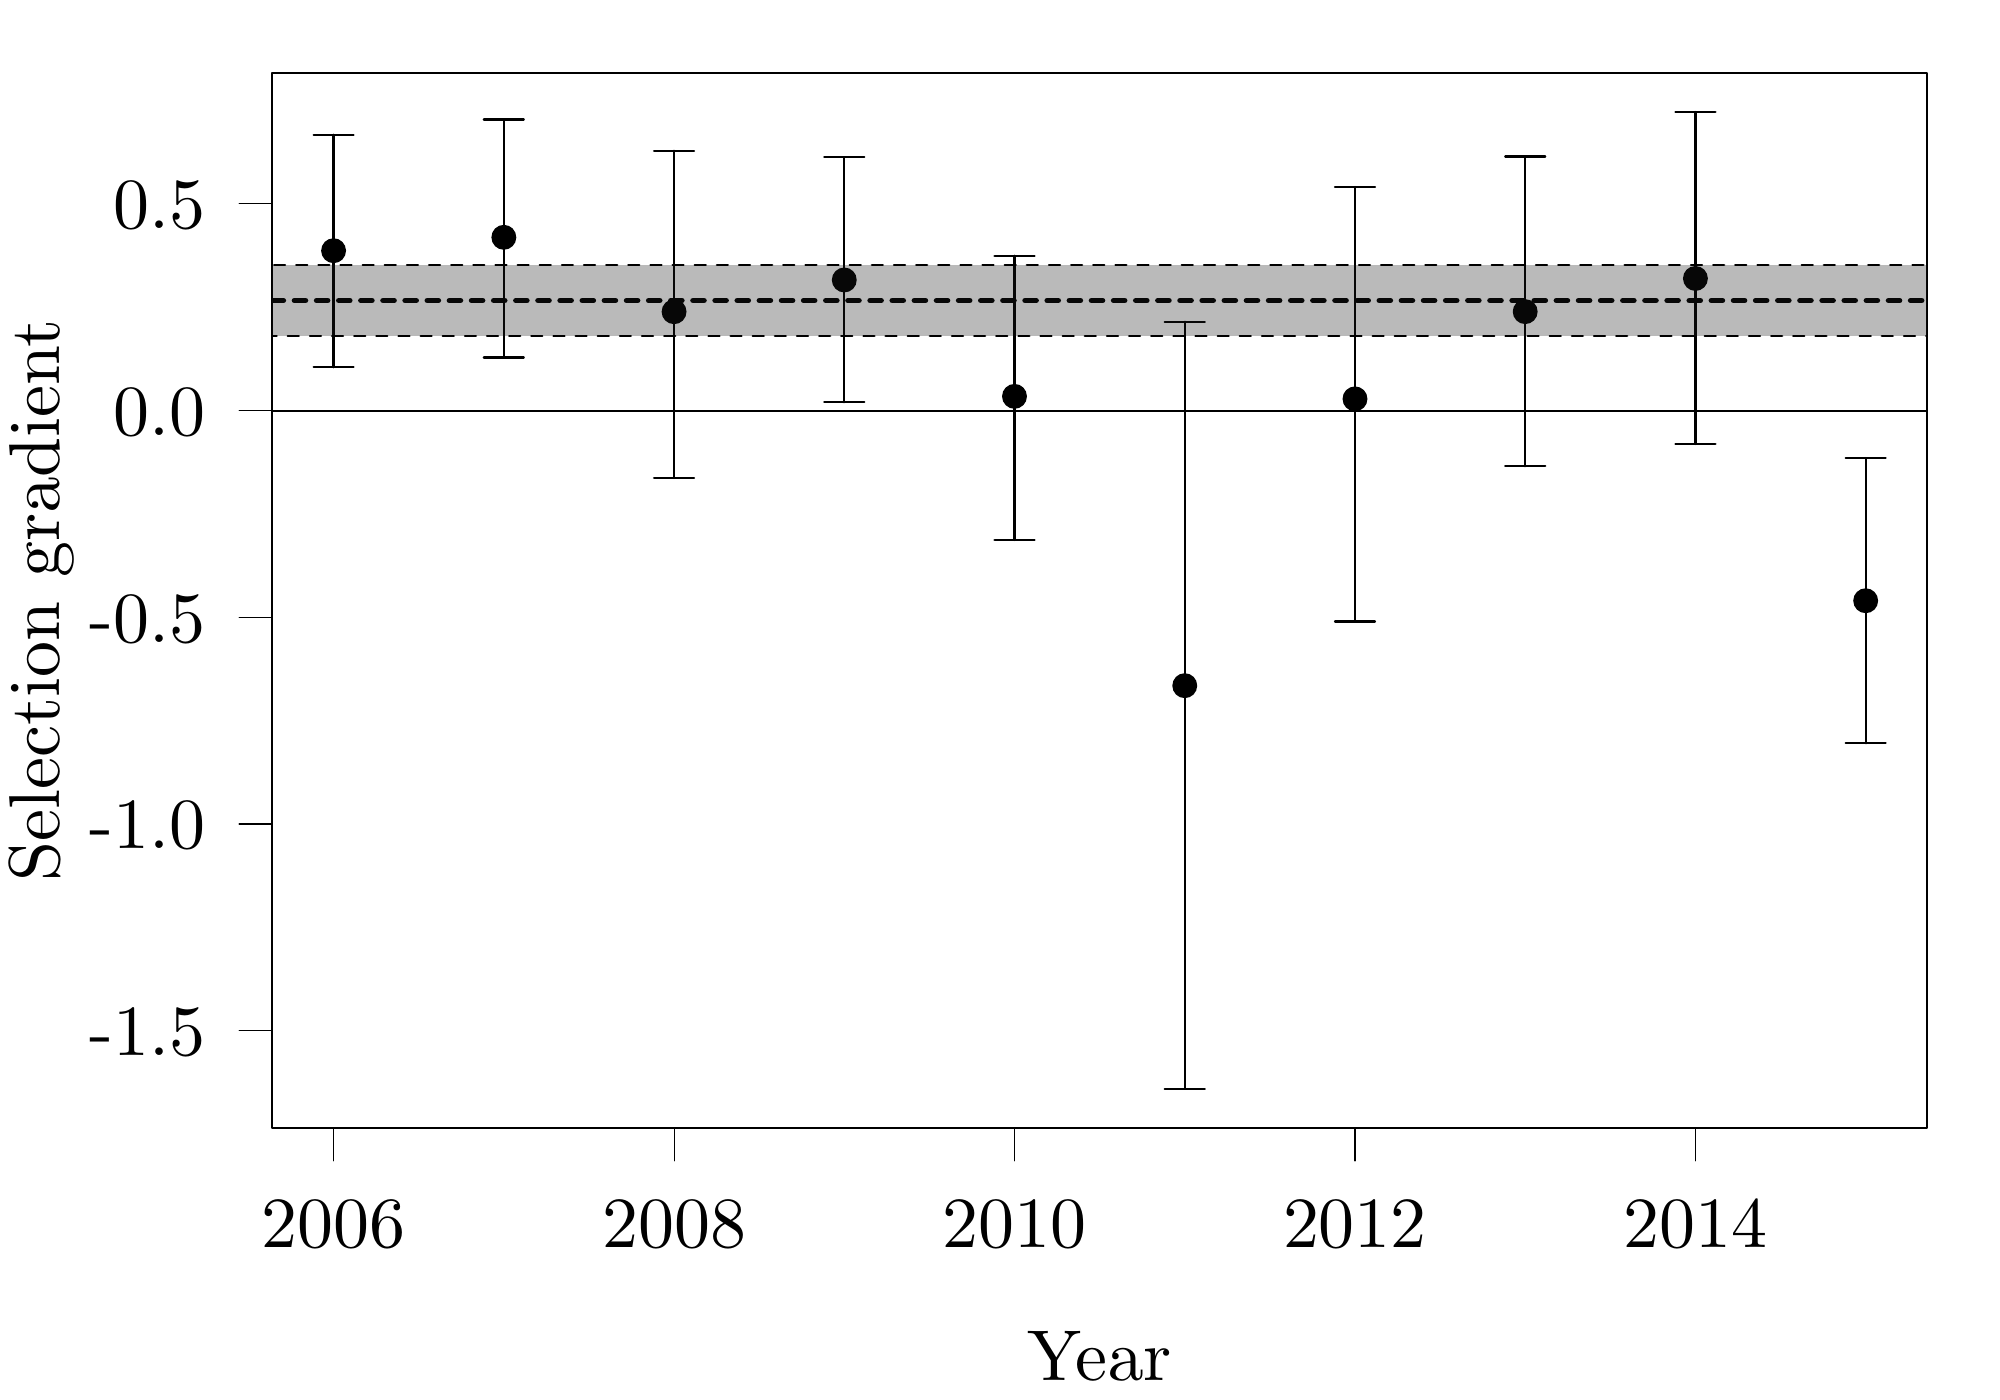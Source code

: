 % Created by tikzDevice version 0.10.1 on 2016-04-18 17:05:46
% !TEX encoding = UTF-8 Unicode
\documentclass{article}
\nonstopmode

\usepackage{tikz}

\usepackage[active,tightpage,psfixbb]{preview}

\PreviewEnvironment{pgfpicture}

\setlength\PreviewBorder{0pt}

\newcommand{\SweaveOpts}[1]{}  % do not interfere with LaTeX
\newcommand{\SweaveInput}[1]{} % because they are not real TeX commands
\newcommand{\Sexpr}[1]{}       % will only be parsed by R




\begin{document}

\begin{tikzpicture}[x=1pt,y=1pt]
\definecolor{fillColor}{RGB}{255,255,255}
\path[use as bounding box,fill=fillColor,fill opacity=0.00] (0,0) rectangle (722.70,505.89);
\begin{scope}
\path[clip] ( 98.40, 98.40) rectangle (696.30,479.49);
\definecolor{fillColor}{RGB}{0,0,0}

\path[fill=fillColor] (120.54,415.30) circle (  4.50);

\path[fill=fillColor] (182.06,420.13) circle (  4.50);

\path[fill=fillColor] (243.57,393.25) circle (  4.50);

\path[fill=fillColor] (305.08,404.72) circle (  4.50);

\path[fill=fillColor] (366.59,362.66) circle (  4.50);

\path[fill=fillColor] (428.11,258.12) circle (  4.50);

\path[fill=fillColor] (489.62,361.75) circle (  4.50);

\path[fill=fillColor] (551.13,393.28) circle (  4.50);

\path[fill=fillColor] (612.64,405.26) circle (  4.50);

\path[fill=fillColor] (674.16,288.81) circle (  4.50);
\end{scope}
\begin{scope}
\path[clip] (  0.00,  0.00) rectangle (722.70,505.89);
\definecolor{drawColor}{RGB}{0,0,0}

\path[draw=drawColor,line width= 0.4pt,line join=round,line cap=round] (120.54, 98.40) -- (612.64, 98.40);

\path[draw=drawColor,line width= 0.4pt,line join=round,line cap=round] (120.54, 98.40) -- (120.54, 86.40);

\path[draw=drawColor,line width= 0.4pt,line join=round,line cap=round] (243.57, 98.40) -- (243.57, 86.40);

\path[draw=drawColor,line width= 0.4pt,line join=round,line cap=round] (366.59, 98.40) -- (366.59, 86.40);

\path[draw=drawColor,line width= 0.4pt,line join=round,line cap=round] (489.62, 98.40) -- (489.62, 86.40);

\path[draw=drawColor,line width= 0.4pt,line join=round,line cap=round] (612.64, 98.40) -- (612.64, 86.40);

\node[text=drawColor,anchor=base,inner sep=0pt, outer sep=0pt, scale=  2.60] at (120.54, 55.20) {2006};

\node[text=drawColor,anchor=base,inner sep=0pt, outer sep=0pt, scale=  2.60] at (243.57, 55.20) {2008};

\node[text=drawColor,anchor=base,inner sep=0pt, outer sep=0pt, scale=  2.60] at (366.59, 55.20) {2010};

\node[text=drawColor,anchor=base,inner sep=0pt, outer sep=0pt, scale=  2.60] at (489.62, 55.20) {2012};

\node[text=drawColor,anchor=base,inner sep=0pt, outer sep=0pt, scale=  2.60] at (612.64, 55.20) {2014};

\path[draw=drawColor,line width= 0.4pt,line join=round,line cap=round] ( 98.40,133.47) -- ( 98.40,432.19);

\path[draw=drawColor,line width= 0.4pt,line join=round,line cap=round] ( 98.40,133.47) -- ( 86.40,133.47);

\path[draw=drawColor,line width= 0.4pt,line join=round,line cap=round] ( 98.40,208.15) -- ( 86.40,208.15);

\path[draw=drawColor,line width= 0.4pt,line join=round,line cap=round] ( 98.40,282.83) -- ( 86.40,282.83);

\path[draw=drawColor,line width= 0.4pt,line join=round,line cap=round] ( 98.40,357.51) -- ( 86.40,357.51);

\path[draw=drawColor,line width= 0.4pt,line join=round,line cap=round] ( 98.40,432.19) -- ( 86.40,432.19);

\node[text=drawColor,anchor=base east,inner sep=0pt, outer sep=0pt, scale=  2.60] at ( 74.40,124.52) {-1.5};

\node[text=drawColor,anchor=base east,inner sep=0pt, outer sep=0pt, scale=  2.60] at ( 74.40,199.20) {-1.0};

\node[text=drawColor,anchor=base east,inner sep=0pt, outer sep=0pt, scale=  2.60] at ( 74.40,273.88) {-0.5};

\node[text=drawColor,anchor=base east,inner sep=0pt, outer sep=0pt, scale=  2.60] at ( 74.40,348.56) {0.0};

\node[text=drawColor,anchor=base east,inner sep=0pt, outer sep=0pt, scale=  2.60] at ( 74.40,423.23) {0.5};

\path[draw=drawColor,line width= 0.8pt,line join=round,line cap=round] ( 98.40, 98.40) --
	(696.30, 98.40) --
	(696.30,479.49) --
	( 98.40,479.49) --
	( 98.40, 98.40);
\end{scope}
\begin{scope}
\path[clip] (  0.00,  0.00) rectangle (722.70,505.89);
\definecolor{drawColor}{RGB}{0,0,0}

\node[text=drawColor,anchor=base,inner sep=0pt, outer sep=0pt, scale=  2.60] at (397.35,  7.20) {Year};

\node[text=drawColor,rotate= 90.00,anchor=base,inner sep=0pt, outer sep=0pt, scale=  2.60] at ( 21.60,288.94) {Selection gradient};
\end{scope}
\begin{scope}
\path[clip] ( 98.40, 98.40) rectangle (696.30,479.49);
\definecolor{drawColor}{RGB}{0,0,0}

\path[draw=drawColor,line width= 0.8pt,line join=round,line cap=round] ( 98.40,357.51) -- (696.30,357.51);

\path[draw=drawColor,line width= 0.8pt,line join=round,line cap=round] (120.54,373.18) -- (120.54,457.17);

\path[draw=drawColor,line width= 0.8pt,line join=round,line cap=round] (113.32,373.18) --
	(120.54,373.18) --
	(127.77,373.18);

\path[draw=drawColor,line width= 0.8pt,line join=round,line cap=round] (127.77,457.17) --
	(120.54,457.17) --
	(113.32,457.17);

\path[draw=drawColor,line width= 0.8pt,line join=round,line cap=round] (182.06,376.67) -- (182.06,462.68);

\path[draw=drawColor,line width= 0.8pt,line join=round,line cap=round] (174.83,376.67) --
	(182.06,376.67) --
	(189.28,376.67);

\path[draw=drawColor,line width= 0.8pt,line join=round,line cap=round] (189.28,462.68) --
	(182.06,462.68) --
	(174.83,462.68);

\path[draw=drawColor,line width= 0.8pt,line join=round,line cap=round] (243.57,333.12) -- (243.57,451.46);

\path[draw=drawColor,line width= 0.8pt,line join=round,line cap=round] (236.34,333.12) --
	(243.57,333.12) --
	(250.80,333.12);

\path[draw=drawColor,line width= 0.8pt,line join=round,line cap=round] (250.80,451.46) --
	(243.57,451.46) --
	(236.34,451.46);

\path[draw=drawColor,line width= 0.8pt,line join=round,line cap=round] (305.08,360.50) -- (305.08,449.05);

\path[draw=drawColor,line width= 0.8pt,line join=round,line cap=round] (297.85,360.50) --
	(305.08,360.50) --
	(312.31,360.50);

\path[draw=drawColor,line width= 0.8pt,line join=round,line cap=round] (312.31,449.05) --
	(305.08,449.05) --
	(297.85,449.05);

\path[draw=drawColor,line width= 0.8pt,line join=round,line cap=round] (366.59,310.74) -- (366.59,413.46);

\path[draw=drawColor,line width= 0.8pt,line join=round,line cap=round] (359.37,310.74) --
	(366.59,310.74) --
	(373.82,310.74);

\path[draw=drawColor,line width= 0.8pt,line join=round,line cap=round] (373.82,413.46) --
	(366.59,413.46) --
	(359.37,413.46);

\path[draw=drawColor,line width= 0.8pt,line join=round,line cap=round] (428.11,112.51) -- (428.11,389.67);

\path[draw=drawColor,line width= 0.8pt,line join=round,line cap=round] (420.88,112.51) --
	(428.11,112.51) --
	(435.33,112.51);

\path[draw=drawColor,line width= 0.8pt,line join=round,line cap=round] (435.33,389.67) --
	(428.11,389.67) --
	(420.88,389.67);

\path[draw=drawColor,line width= 0.8pt,line join=round,line cap=round] (489.62,281.34) -- (489.62,438.32);

\path[draw=drawColor,line width= 0.8pt,line join=round,line cap=round] (482.39,281.34) --
	(489.62,281.34) --
	(496.85,281.34);

\path[draw=drawColor,line width= 0.8pt,line join=round,line cap=round] (496.85,438.32) --
	(489.62,438.32) --
	(482.39,438.32);

\path[draw=drawColor,line width= 0.8pt,line join=round,line cap=round] (551.13,337.39) -- (551.13,449.35);

\path[draw=drawColor,line width= 0.8pt,line join=round,line cap=round] (543.90,337.39) --
	(551.13,337.39) --
	(558.36,337.39);

\path[draw=drawColor,line width= 0.8pt,line join=round,line cap=round] (558.36,449.35) --
	(551.13,449.35) --
	(543.90,449.35);

\path[draw=drawColor,line width= 0.8pt,line join=round,line cap=round] (612.64,345.46) -- (612.64,465.38);

\path[draw=drawColor,line width= 0.8pt,line join=round,line cap=round] (605.42,345.46) --
	(612.64,345.46) --
	(619.87,345.46);

\path[draw=drawColor,line width= 0.8pt,line join=round,line cap=round] (619.87,465.38) --
	(612.64,465.38) --
	(605.42,465.38);

\path[draw=drawColor,line width= 0.8pt,line join=round,line cap=round] (674.16,237.27) -- (674.16,340.35);

\path[draw=drawColor,line width= 0.8pt,line join=round,line cap=round] (666.93,237.27) --
	(674.16,237.27) --
	(681.38,237.27);

\path[draw=drawColor,line width= 0.8pt,line join=round,line cap=round] (681.38,340.35) --
	(674.16,340.35) --
	(666.93,340.35);

\path[draw=drawColor,line width= 2.0pt,dash pattern=on 4pt off 4pt ,line join=round,line cap=round] ( 98.40,397.29) -- (696.30,397.29);
\definecolor{fillColor}{RGB}{26,26,26}

\path[draw=drawColor,line width= 0.8pt,dash pattern=on 4pt off 4pt ,line join=round,line cap=round,fill=fillColor,fill opacity=0.30] ( 59.03,410.10) --
	(722.70,410.10) --
	(722.70,384.49) --
	( 59.03,384.49) --
	cycle;
\end{scope}
\end{tikzpicture}

\end{document}
